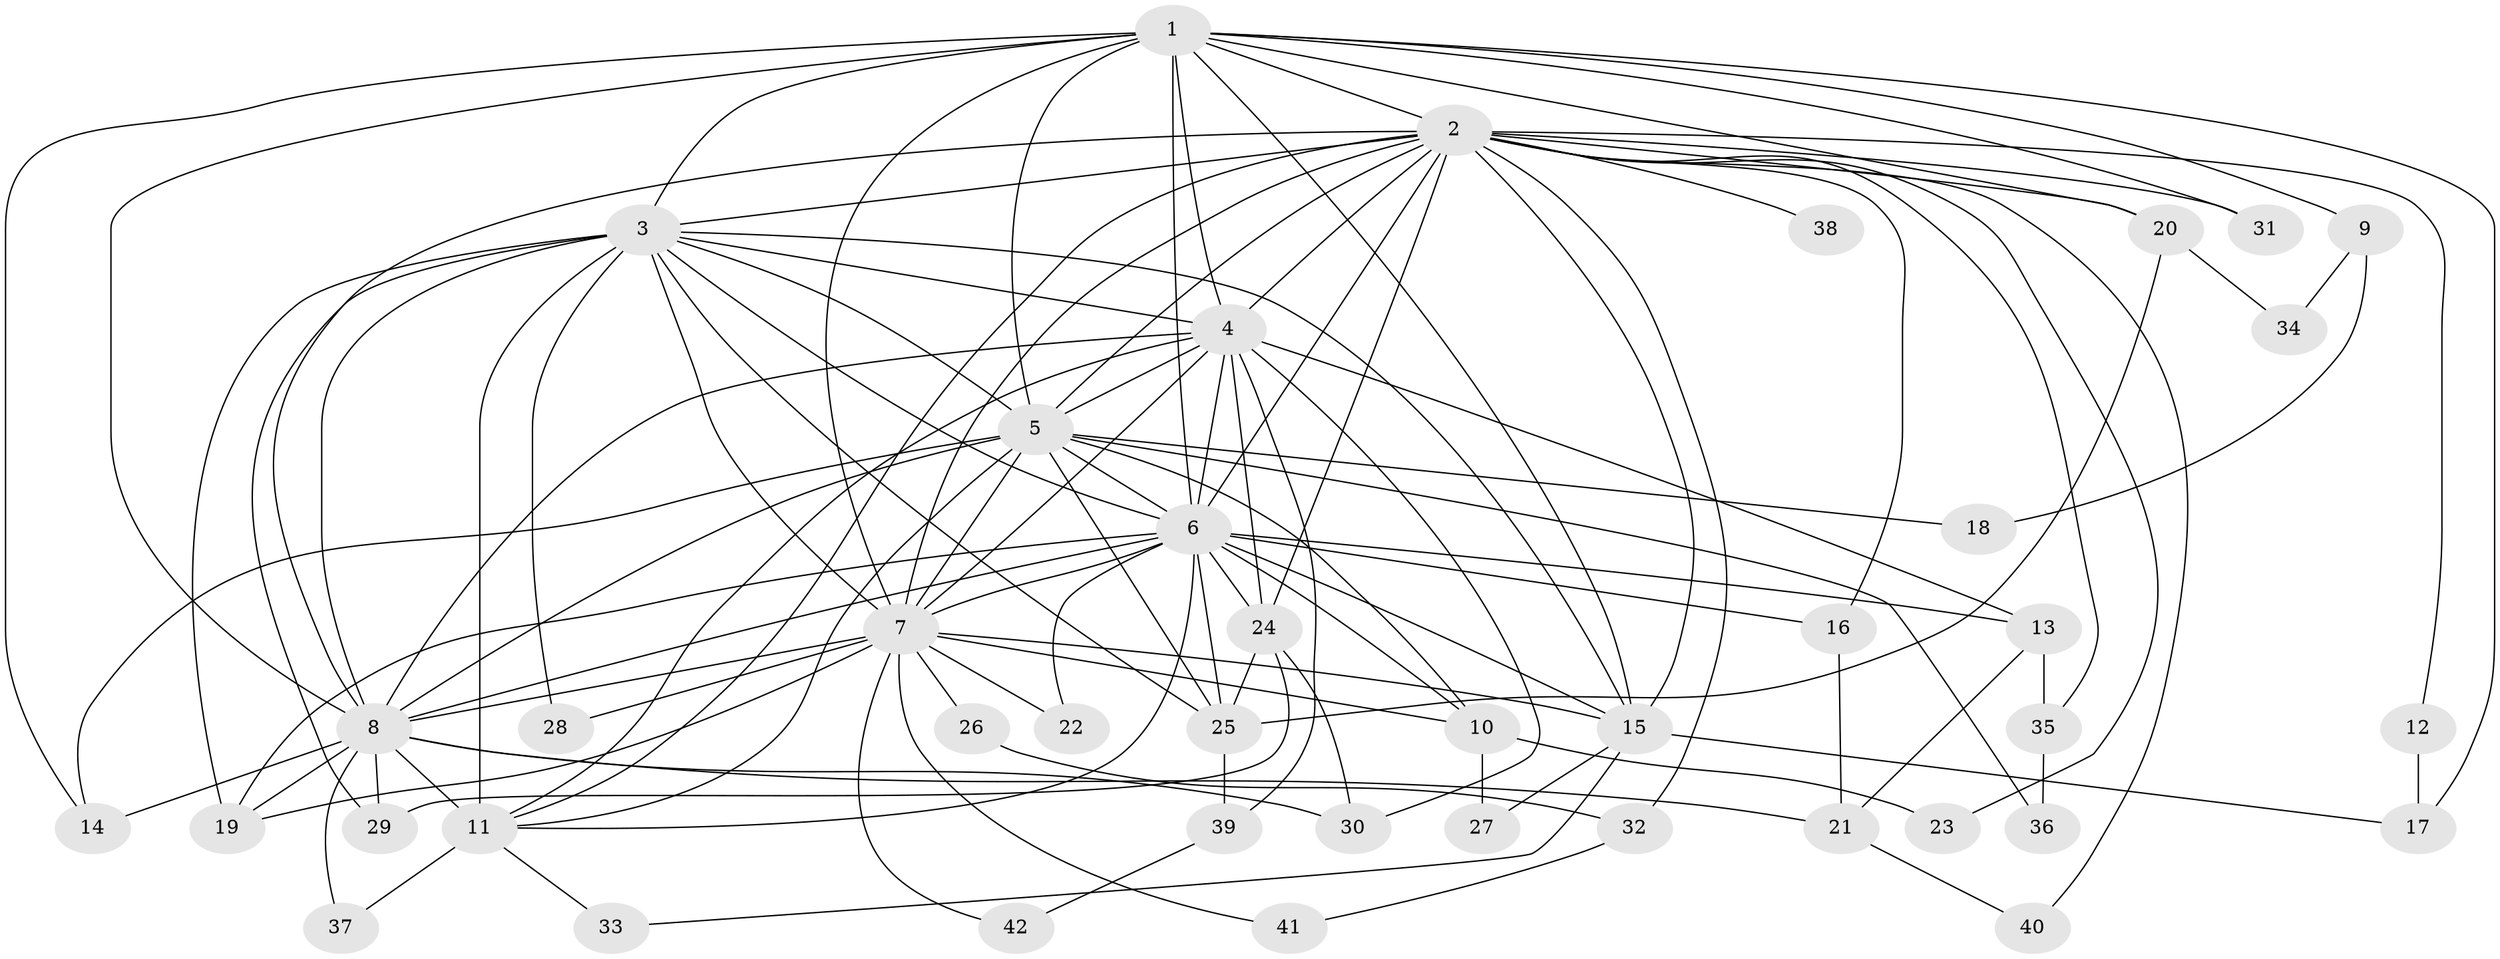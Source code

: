 // original degree distribution, {17: 0.023809523809523808, 27: 0.011904761904761904, 18: 0.023809523809523808, 16: 0.023809523809523808, 28: 0.011904761904761904, 19: 0.023809523809523808, 4: 0.08333333333333333, 3: 0.27380952380952384, 2: 0.5, 5: 0.023809523809523808}
// Generated by graph-tools (version 1.1) at 2025/35/03/09/25 02:35:01]
// undirected, 42 vertices, 111 edges
graph export_dot {
graph [start="1"]
  node [color=gray90,style=filled];
  1;
  2;
  3;
  4;
  5;
  6;
  7;
  8;
  9;
  10;
  11;
  12;
  13;
  14;
  15;
  16;
  17;
  18;
  19;
  20;
  21;
  22;
  23;
  24;
  25;
  26;
  27;
  28;
  29;
  30;
  31;
  32;
  33;
  34;
  35;
  36;
  37;
  38;
  39;
  40;
  41;
  42;
  1 -- 2 [weight=1.0];
  1 -- 3 [weight=2.0];
  1 -- 4 [weight=3.0];
  1 -- 5 [weight=1.0];
  1 -- 6 [weight=1.0];
  1 -- 7 [weight=1.0];
  1 -- 8 [weight=1.0];
  1 -- 9 [weight=1.0];
  1 -- 14 [weight=1.0];
  1 -- 15 [weight=1.0];
  1 -- 17 [weight=1.0];
  1 -- 20 [weight=1.0];
  1 -- 31 [weight=1.0];
  2 -- 3 [weight=2.0];
  2 -- 4 [weight=3.0];
  2 -- 5 [weight=2.0];
  2 -- 6 [weight=2.0];
  2 -- 7 [weight=1.0];
  2 -- 8 [weight=1.0];
  2 -- 11 [weight=1.0];
  2 -- 12 [weight=1.0];
  2 -- 15 [weight=1.0];
  2 -- 16 [weight=2.0];
  2 -- 20 [weight=1.0];
  2 -- 23 [weight=1.0];
  2 -- 24 [weight=2.0];
  2 -- 31 [weight=1.0];
  2 -- 32 [weight=1.0];
  2 -- 35 [weight=1.0];
  2 -- 38 [weight=1.0];
  2 -- 40 [weight=1.0];
  3 -- 4 [weight=4.0];
  3 -- 5 [weight=2.0];
  3 -- 6 [weight=2.0];
  3 -- 7 [weight=2.0];
  3 -- 8 [weight=3.0];
  3 -- 11 [weight=8.0];
  3 -- 15 [weight=2.0];
  3 -- 19 [weight=1.0];
  3 -- 25 [weight=1.0];
  3 -- 28 [weight=1.0];
  3 -- 29 [weight=1.0];
  4 -- 5 [weight=2.0];
  4 -- 6 [weight=3.0];
  4 -- 7 [weight=3.0];
  4 -- 8 [weight=2.0];
  4 -- 11 [weight=1.0];
  4 -- 13 [weight=1.0];
  4 -- 24 [weight=6.0];
  4 -- 30 [weight=1.0];
  4 -- 39 [weight=1.0];
  5 -- 6 [weight=1.0];
  5 -- 7 [weight=1.0];
  5 -- 8 [weight=2.0];
  5 -- 10 [weight=1.0];
  5 -- 11 [weight=1.0];
  5 -- 14 [weight=1.0];
  5 -- 18 [weight=1.0];
  5 -- 25 [weight=1.0];
  5 -- 36 [weight=1.0];
  6 -- 7 [weight=1.0];
  6 -- 8 [weight=1.0];
  6 -- 10 [weight=2.0];
  6 -- 11 [weight=1.0];
  6 -- 13 [weight=2.0];
  6 -- 15 [weight=5.0];
  6 -- 16 [weight=1.0];
  6 -- 19 [weight=1.0];
  6 -- 22 [weight=2.0];
  6 -- 24 [weight=1.0];
  6 -- 25 [weight=1.0];
  7 -- 8 [weight=1.0];
  7 -- 10 [weight=1.0];
  7 -- 15 [weight=1.0];
  7 -- 19 [weight=1.0];
  7 -- 22 [weight=1.0];
  7 -- 26 [weight=1.0];
  7 -- 28 [weight=1.0];
  7 -- 41 [weight=1.0];
  7 -- 42 [weight=1.0];
  8 -- 11 [weight=1.0];
  8 -- 14 [weight=2.0];
  8 -- 19 [weight=1.0];
  8 -- 21 [weight=1.0];
  8 -- 29 [weight=1.0];
  8 -- 30 [weight=1.0];
  8 -- 37 [weight=1.0];
  9 -- 18 [weight=1.0];
  9 -- 34 [weight=1.0];
  10 -- 23 [weight=1.0];
  10 -- 27 [weight=1.0];
  11 -- 33 [weight=1.0];
  11 -- 37 [weight=1.0];
  12 -- 17 [weight=2.0];
  13 -- 21 [weight=1.0];
  13 -- 35 [weight=1.0];
  15 -- 17 [weight=1.0];
  15 -- 27 [weight=1.0];
  15 -- 33 [weight=1.0];
  16 -- 21 [weight=1.0];
  20 -- 25 [weight=1.0];
  20 -- 34 [weight=1.0];
  21 -- 40 [weight=1.0];
  24 -- 25 [weight=1.0];
  24 -- 29 [weight=1.0];
  24 -- 30 [weight=1.0];
  25 -- 39 [weight=1.0];
  26 -- 32 [weight=1.0];
  32 -- 41 [weight=1.0];
  35 -- 36 [weight=1.0];
  39 -- 42 [weight=1.0];
}
